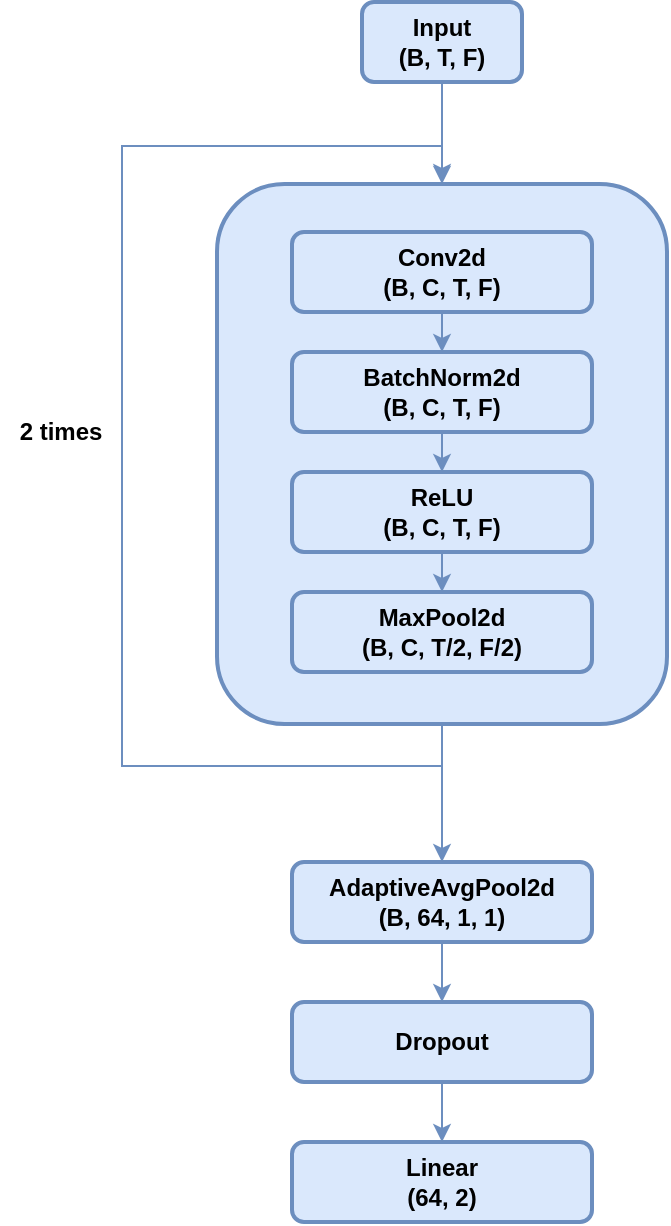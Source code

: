 <mxfile version="27.0.4">
  <diagram name="Página-1" id="e9GFGESMTQutbRXT6VS_">
    <mxGraphModel dx="1164" dy="793" grid="1" gridSize="10" guides="1" tooltips="1" connect="1" arrows="1" fold="1" page="1" pageScale="1" pageWidth="827" pageHeight="1169" math="0" shadow="0">
      <root>
        <mxCell id="0" />
        <mxCell id="1" parent="0" />
        <mxCell id="QzHcFFkmGn63fimloEio-27" style="edgeStyle=orthogonalEdgeStyle;rounded=0;orthogonalLoop=1;jettySize=auto;html=1;exitX=0.5;exitY=1;exitDx=0;exitDy=0;entryX=0.5;entryY=0;entryDx=0;entryDy=0;fillColor=#dae8fc;strokeColor=#6c8ebf;" edge="1" parent="1" source="QzHcFFkmGn63fimloEio-22" target="QzHcFFkmGn63fimloEio-6">
          <mxGeometry relative="1" as="geometry">
            <mxPoint x="390" y="460" as="targetPoint" />
          </mxGeometry>
        </mxCell>
        <mxCell id="QzHcFFkmGn63fimloEio-22" value="" style="rounded=1;whiteSpace=wrap;html=1;fillColor=#dae8fc;strokeColor=#6c8ebf;strokeWidth=2;" vertex="1" parent="1">
          <mxGeometry x="277.5" y="121" width="225" height="270" as="geometry" />
        </mxCell>
        <mxCell id="QzHcFFkmGn63fimloEio-25" style="edgeStyle=orthogonalEdgeStyle;rounded=0;orthogonalLoop=1;jettySize=auto;html=1;exitX=0.5;exitY=1;exitDx=0;exitDy=0;fillColor=#dae8fc;strokeColor=#6c8ebf;" edge="1" parent="1" source="QzHcFFkmGn63fimloEio-1">
          <mxGeometry relative="1" as="geometry">
            <mxPoint x="390" y="120" as="targetPoint" />
          </mxGeometry>
        </mxCell>
        <mxCell id="QzHcFFkmGn63fimloEio-1" value="&lt;b&gt;Input&lt;/b&gt;&lt;div&gt;&lt;b&gt;(B, T, F)&lt;/b&gt;&lt;/div&gt;" style="rounded=1;whiteSpace=wrap;html=1;fillColor=#dae8fc;strokeColor=#6c8ebf;strokeWidth=2;" vertex="1" parent="1">
          <mxGeometry x="350" y="30" width="80" height="40" as="geometry" />
        </mxCell>
        <mxCell id="QzHcFFkmGn63fimloEio-8" style="edgeStyle=orthogonalEdgeStyle;rounded=0;orthogonalLoop=1;jettySize=auto;html=1;exitX=0.5;exitY=1;exitDx=0;exitDy=0;fillColor=#dae8fc;strokeColor=#6c8ebf;" edge="1" parent="1" source="QzHcFFkmGn63fimloEio-2" target="QzHcFFkmGn63fimloEio-3">
          <mxGeometry relative="1" as="geometry" />
        </mxCell>
        <mxCell id="QzHcFFkmGn63fimloEio-2" value="&lt;b&gt;Conv2d&lt;/b&gt;&lt;br&gt;&lt;div&gt;&lt;b&gt;(B, C, T, F)&lt;/b&gt;&lt;/div&gt;" style="rounded=1;whiteSpace=wrap;html=1;fillColor=#dae8fc;strokeColor=#6c8ebf;strokeWidth=2;" vertex="1" parent="1">
          <mxGeometry x="315" y="145" width="150" height="40" as="geometry" />
        </mxCell>
        <mxCell id="QzHcFFkmGn63fimloEio-9" style="edgeStyle=orthogonalEdgeStyle;rounded=0;orthogonalLoop=1;jettySize=auto;html=1;exitX=0.5;exitY=1;exitDx=0;exitDy=0;entryX=0.5;entryY=0;entryDx=0;entryDy=0;fillColor=#dae8fc;strokeColor=#6c8ebf;" edge="1" parent="1" source="QzHcFFkmGn63fimloEio-3" target="QzHcFFkmGn63fimloEio-4">
          <mxGeometry relative="1" as="geometry" />
        </mxCell>
        <mxCell id="QzHcFFkmGn63fimloEio-3" value="&lt;b&gt;BatchNorm2d&lt;/b&gt;&lt;br&gt;&lt;div&gt;&lt;b style=&quot;--tw-scale-x: 1; --tw-scale-y: 1; --tw-pan-x: ; --tw-pan-y: ; --tw-pinch-zoom: ; --tw-scroll-snap-strictness: proximity; --tw-gradient-from-position: ; --tw-gradient-via-position: ; --tw-gradient-to-position: ; --tw-ordinal: ; --tw-slashed-zero: ; --tw-numeric-figure: ; --tw-numeric-spacing: ; --tw-numeric-fraction: ; --tw-ring-inset: ; --tw-ring-offset-width: 0px; --tw-ring-offset-color: light-dark(#fff, #000000); --tw-ring-color: rgb(59 130 246 / .5); --tw-ring-offset-shadow: 0 0 #0000; --tw-ring-shadow: 0 0 #0000; --tw-shadow: 0 0 #0000; --tw-shadow-colored: 0 0 #0000; --tw-blur: ; --tw-brightness: ; --tw-contrast: ; --tw-grayscale: ; --tw-hue-rotate: ; --tw-invert: ; --tw-saturate: ; --tw-sepia: ; --tw-drop-shadow: ; --tw-backdrop-blur: ; --tw-backdrop-brightness: ; --tw-backdrop-contrast: ; --tw-backdrop-grayscale: ; --tw-backdrop-hue-rotate: ; --tw-backdrop-invert: ; --tw-backdrop-opacity: ; --tw-backdrop-saturate: ; --tw-backdrop-sepia: ;&quot;&gt;(B, C, T, F)&lt;/b&gt;&lt;/div&gt;" style="rounded=1;whiteSpace=wrap;html=1;fillColor=#dae8fc;strokeColor=#6c8ebf;strokeWidth=2;" vertex="1" parent="1">
          <mxGeometry x="315" y="205" width="150" height="40" as="geometry" />
        </mxCell>
        <mxCell id="QzHcFFkmGn63fimloEio-10" style="edgeStyle=orthogonalEdgeStyle;rounded=0;orthogonalLoop=1;jettySize=auto;html=1;exitX=0.5;exitY=1;exitDx=0;exitDy=0;entryX=0.5;entryY=0;entryDx=0;entryDy=0;fillColor=#dae8fc;strokeColor=#6c8ebf;" edge="1" parent="1" source="QzHcFFkmGn63fimloEio-4" target="QzHcFFkmGn63fimloEio-5">
          <mxGeometry relative="1" as="geometry" />
        </mxCell>
        <mxCell id="QzHcFFkmGn63fimloEio-4" value="&lt;b&gt;ReLU&lt;/b&gt;&lt;br&gt;&lt;div&gt;&lt;b style=&quot;--tw-scale-x: 1; --tw-scale-y: 1; --tw-pan-x: ; --tw-pan-y: ; --tw-pinch-zoom: ; --tw-scroll-snap-strictness: proximity; --tw-gradient-from-position: ; --tw-gradient-via-position: ; --tw-gradient-to-position: ; --tw-ordinal: ; --tw-slashed-zero: ; --tw-numeric-figure: ; --tw-numeric-spacing: ; --tw-numeric-fraction: ; --tw-ring-inset: ; --tw-ring-offset-width: 0px; --tw-ring-offset-color: light-dark(#fff, #000000); --tw-ring-color: rgb(59 130 246 / .5); --tw-ring-offset-shadow: 0 0 #0000; --tw-ring-shadow: 0 0 #0000; --tw-shadow: 0 0 #0000; --tw-shadow-colored: 0 0 #0000; --tw-blur: ; --tw-brightness: ; --tw-contrast: ; --tw-grayscale: ; --tw-hue-rotate: ; --tw-invert: ; --tw-saturate: ; --tw-sepia: ; --tw-drop-shadow: ; --tw-backdrop-blur: ; --tw-backdrop-brightness: ; --tw-backdrop-contrast: ; --tw-backdrop-grayscale: ; --tw-backdrop-hue-rotate: ; --tw-backdrop-invert: ; --tw-backdrop-opacity: ; --tw-backdrop-saturate: ; --tw-backdrop-sepia: ;&quot;&gt;(B, C, T, F)&lt;/b&gt;&lt;/div&gt;" style="rounded=1;whiteSpace=wrap;html=1;fillColor=#dae8fc;strokeColor=#6c8ebf;strokeWidth=2;" vertex="1" parent="1">
          <mxGeometry x="315" y="265" width="150" height="40" as="geometry" />
        </mxCell>
        <mxCell id="QzHcFFkmGn63fimloEio-5" value="&lt;b&gt;MaxPool2d&lt;/b&gt;&lt;br&gt;&lt;div&gt;&lt;b style=&quot;--tw-scale-x: 1; --tw-scale-y: 1; --tw-pan-x: ; --tw-pan-y: ; --tw-pinch-zoom: ; --tw-scroll-snap-strictness: proximity; --tw-gradient-from-position: ; --tw-gradient-via-position: ; --tw-gradient-to-position: ; --tw-ordinal: ; --tw-slashed-zero: ; --tw-numeric-figure: ; --tw-numeric-spacing: ; --tw-numeric-fraction: ; --tw-ring-inset: ; --tw-ring-offset-width: 0px; --tw-ring-offset-color: light-dark(#fff, #000000); --tw-ring-color: rgb(59 130 246 / .5); --tw-ring-offset-shadow: 0 0 #0000; --tw-ring-shadow: 0 0 #0000; --tw-shadow: 0 0 #0000; --tw-shadow-colored: 0 0 #0000; --tw-blur: ; --tw-brightness: ; --tw-contrast: ; --tw-grayscale: ; --tw-hue-rotate: ; --tw-invert: ; --tw-saturate: ; --tw-sepia: ; --tw-drop-shadow: ; --tw-backdrop-blur: ; --tw-backdrop-brightness: ; --tw-backdrop-contrast: ; --tw-backdrop-grayscale: ; --tw-backdrop-hue-rotate: ; --tw-backdrop-invert: ; --tw-backdrop-opacity: ; --tw-backdrop-saturate: ; --tw-backdrop-sepia: ;&quot;&gt;(B, C, T/2, F/2)&lt;/b&gt;&lt;/div&gt;" style="rounded=1;whiteSpace=wrap;html=1;fillColor=#dae8fc;strokeColor=#6c8ebf;strokeWidth=2;" vertex="1" parent="1">
          <mxGeometry x="315" y="325" width="150" height="40" as="geometry" />
        </mxCell>
        <mxCell id="QzHcFFkmGn63fimloEio-29" style="edgeStyle=orthogonalEdgeStyle;rounded=0;orthogonalLoop=1;jettySize=auto;html=1;exitX=0.5;exitY=1;exitDx=0;exitDy=0;entryX=0.5;entryY=0;entryDx=0;entryDy=0;fillColor=#dae8fc;strokeColor=#6c8ebf;" edge="1" parent="1" source="QzHcFFkmGn63fimloEio-6" target="QzHcFFkmGn63fimloEio-28">
          <mxGeometry relative="1" as="geometry" />
        </mxCell>
        <mxCell id="QzHcFFkmGn63fimloEio-6" value="&lt;b&gt;AdaptiveAvgPool2d&lt;/b&gt;&lt;br&gt;&lt;div&gt;&lt;b&gt;(B, 64, 1, 1)&lt;/b&gt;&lt;/div&gt;" style="rounded=1;whiteSpace=wrap;html=1;fillColor=#dae8fc;strokeColor=#6c8ebf;strokeWidth=2;" vertex="1" parent="1">
          <mxGeometry x="315" y="460" width="150" height="40" as="geometry" />
        </mxCell>
        <mxCell id="QzHcFFkmGn63fimloEio-12" value="&lt;b&gt;Linear&lt;/b&gt;&lt;br&gt;&lt;div&gt;&lt;b&gt;(64, 2)&lt;/b&gt;&lt;/div&gt;" style="rounded=1;whiteSpace=wrap;html=1;fillColor=#dae8fc;strokeColor=#6c8ebf;strokeWidth=2;" vertex="1" parent="1">
          <mxGeometry x="315" y="600" width="150" height="40" as="geometry" />
        </mxCell>
        <mxCell id="QzHcFFkmGn63fimloEio-24" style="edgeStyle=orthogonalEdgeStyle;rounded=0;orthogonalLoop=1;jettySize=auto;html=1;exitX=0.5;exitY=1;exitDx=0;exitDy=0;entryX=0.5;entryY=0;entryDx=0;entryDy=0;fillColor=#dae8fc;strokeColor=#6c8ebf;" edge="1" parent="1" source="QzHcFFkmGn63fimloEio-22" target="QzHcFFkmGn63fimloEio-22">
          <mxGeometry relative="1" as="geometry">
            <Array as="points">
              <mxPoint x="390" y="412" />
              <mxPoint x="230" y="412" />
              <mxPoint x="230" y="102" />
              <mxPoint x="390" y="102" />
            </Array>
          </mxGeometry>
        </mxCell>
        <mxCell id="QzHcFFkmGn63fimloEio-26" value="&lt;b&gt;2 times&lt;/b&gt;" style="text;html=1;align=center;verticalAlign=middle;resizable=0;points=[];autosize=1;strokeColor=none;fillColor=none;" vertex="1" parent="1">
          <mxGeometry x="169" y="230" width="60" height="30" as="geometry" />
        </mxCell>
        <mxCell id="QzHcFFkmGn63fimloEio-30" style="edgeStyle=orthogonalEdgeStyle;rounded=0;orthogonalLoop=1;jettySize=auto;html=1;exitX=0.5;exitY=1;exitDx=0;exitDy=0;entryX=0.5;entryY=0;entryDx=0;entryDy=0;fillColor=#dae8fc;strokeColor=#6c8ebf;" edge="1" parent="1" source="QzHcFFkmGn63fimloEio-28" target="QzHcFFkmGn63fimloEio-12">
          <mxGeometry relative="1" as="geometry" />
        </mxCell>
        <mxCell id="QzHcFFkmGn63fimloEio-28" value="&lt;b&gt;Dropout&lt;/b&gt;" style="rounded=1;whiteSpace=wrap;html=1;fillColor=#dae8fc;strokeColor=#6c8ebf;strokeWidth=2;" vertex="1" parent="1">
          <mxGeometry x="315" y="530" width="150" height="40" as="geometry" />
        </mxCell>
      </root>
    </mxGraphModel>
  </diagram>
</mxfile>
